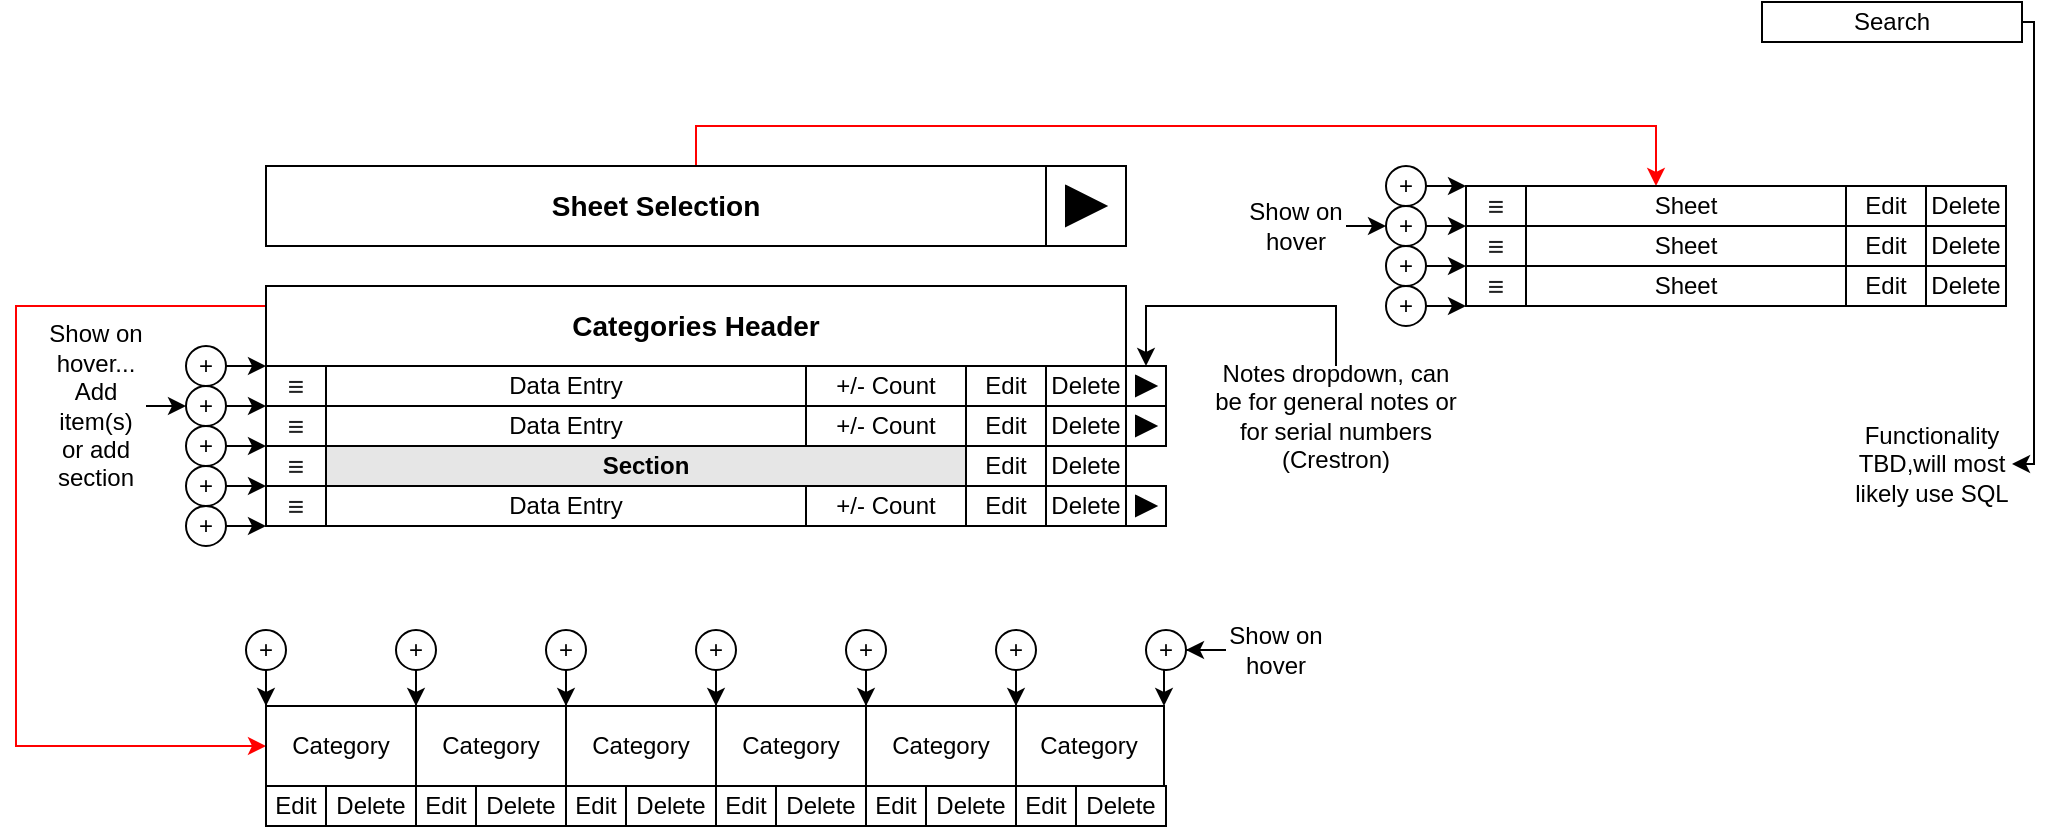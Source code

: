 <mxfile version="13.6.2" type="device"><diagram id="RHENS1DSU_hlxbDOXH_C" name="Page-1"><mxGraphModel dx="1022" dy="463" grid="0" gridSize="10" guides="1" tooltips="1" connect="1" arrows="1" fold="1" page="1" pageScale="1" pageWidth="1100" pageHeight="850" math="0" shadow="0"><root><mxCell id="0"/><mxCell id="1" parent="0"/><mxCell id="EL4wbSfKQfcHoNDGpAxY-31" style="edgeStyle=orthogonalEdgeStyle;rounded=0;orthogonalLoop=1;jettySize=auto;html=1;entryX=0.5;entryY=0;entryDx=0;entryDy=0;strokeColor=#FF0000;" parent="1" source="_UwHp0IW8KI8kmCHkKum-1" edge="1"><mxGeometry relative="1" as="geometry"><Array as="points"><mxPoint x="424" y="70"/><mxPoint x="904" y="70"/></Array><mxPoint x="904" y="100" as="targetPoint"/></mxGeometry></mxCell><mxCell id="_UwHp0IW8KI8kmCHkKum-1" value="Sheet Selection" style="rounded=0;whiteSpace=wrap;html=1;fontSize=14;fontStyle=1" parent="1" vertex="1"><mxGeometry x="209" y="90" width="390" height="40" as="geometry"/></mxCell><mxCell id="XSAtlldlIPVX3yGTOueM-1" style="edgeStyle=orthogonalEdgeStyle;rounded=0;orthogonalLoop=1;jettySize=auto;html=1;exitX=0;exitY=0.25;exitDx=0;exitDy=0;entryX=0;entryY=0.5;entryDx=0;entryDy=0;strokeColor=#FF0000;" parent="1" source="EL4wbSfKQfcHoNDGpAxY-2" target="XSAtlldlIPVX3yGTOueM-3" edge="1"><mxGeometry relative="1" as="geometry"><mxPoint x="205" y="457.5" as="targetPoint"/><Array as="points"><mxPoint x="84" y="160"/><mxPoint x="84" y="380"/></Array></mxGeometry></mxCell><mxCell id="EL4wbSfKQfcHoNDGpAxY-2" value="Categories Header" style="rounded=0;whiteSpace=wrap;html=1;fontStyle=1;fontSize=14;" parent="1" vertex="1"><mxGeometry x="209" y="150" width="430" height="40" as="geometry"/></mxCell><mxCell id="EL4wbSfKQfcHoNDGpAxY-3" value="Data Entry" style="rounded=0;whiteSpace=wrap;html=1;" parent="1" vertex="1"><mxGeometry x="239" y="190" width="240" height="20" as="geometry"/></mxCell><mxCell id="EL4wbSfKQfcHoNDGpAxY-4" value="Edit" style="rounded=0;whiteSpace=wrap;html=1;" parent="1" vertex="1"><mxGeometry x="559" y="190" width="40" height="20" as="geometry"/></mxCell><mxCell id="EL4wbSfKQfcHoNDGpAxY-5" value="Delete" style="rounded=0;whiteSpace=wrap;html=1;" parent="1" vertex="1"><mxGeometry x="599" y="190" width="40" height="20" as="geometry"/></mxCell><mxCell id="EL4wbSfKQfcHoNDGpAxY-6" value="Data Entry" style="rounded=0;whiteSpace=wrap;html=1;" parent="1" vertex="1"><mxGeometry x="239" y="210" width="240" height="20" as="geometry"/></mxCell><mxCell id="EL4wbSfKQfcHoNDGpAxY-7" value="Edit" style="rounded=0;whiteSpace=wrap;html=1;" parent="1" vertex="1"><mxGeometry x="559" y="210" width="40" height="20" as="geometry"/></mxCell><mxCell id="EL4wbSfKQfcHoNDGpAxY-8" value="Delete" style="rounded=0;whiteSpace=wrap;html=1;" parent="1" vertex="1"><mxGeometry x="599" y="210" width="40" height="20" as="geometry"/></mxCell><mxCell id="EL4wbSfKQfcHoNDGpAxY-15" value="Data Entry" style="rounded=0;whiteSpace=wrap;html=1;" parent="1" vertex="1"><mxGeometry x="239" y="250" width="240" height="20" as="geometry"/></mxCell><mxCell id="EL4wbSfKQfcHoNDGpAxY-16" value="Edit" style="rounded=0;whiteSpace=wrap;html=1;" parent="1" vertex="1"><mxGeometry x="559" y="250" width="40" height="20" as="geometry"/></mxCell><mxCell id="EL4wbSfKQfcHoNDGpAxY-17" value="Delete" style="rounded=0;whiteSpace=wrap;html=1;" parent="1" vertex="1"><mxGeometry x="599" y="250" width="40" height="20" as="geometry"/></mxCell><mxCell id="EL4wbSfKQfcHoNDGpAxY-18" value="+/- Count" style="rounded=0;whiteSpace=wrap;html=1;" parent="1" vertex="1"><mxGeometry x="479" y="190" width="80" height="20" as="geometry"/></mxCell><mxCell id="EL4wbSfKQfcHoNDGpAxY-22" value="+/- Count" style="rounded=0;whiteSpace=wrap;html=1;" parent="1" vertex="1"><mxGeometry x="479" y="250" width="80" height="20" as="geometry"/></mxCell><mxCell id="EL4wbSfKQfcHoNDGpAxY-24" value="+/- Count" style="rounded=0;whiteSpace=wrap;html=1;" parent="1" vertex="1"><mxGeometry x="479" y="210" width="80" height="20" as="geometry"/></mxCell><mxCell id="EL4wbSfKQfcHoNDGpAxY-28" value="Edit" style="rounded=0;whiteSpace=wrap;html=1;" parent="1" vertex="1"><mxGeometry x="999" y="100" width="40" height="20" as="geometry"/></mxCell><mxCell id="EL4wbSfKQfcHoNDGpAxY-29" value="Delete" style="rounded=0;whiteSpace=wrap;html=1;" parent="1" vertex="1"><mxGeometry x="1039" y="100" width="40" height="20" as="geometry"/></mxCell><mxCell id="EL4wbSfKQfcHoNDGpAxY-33" value="&lt;span style=&quot;color: rgb(32 , 33 , 34) ; font-family: sans-serif ; font-size: 14px ; background-color: rgb(255 , 255 , 255)&quot;&gt;≡&lt;/span&gt;" style="rounded=0;whiteSpace=wrap;html=1;" parent="1" vertex="1"><mxGeometry x="209" y="190" width="30" height="20" as="geometry"/></mxCell><mxCell id="EL4wbSfKQfcHoNDGpAxY-34" value="&lt;span style=&quot;color: rgb(32 , 33 , 34) ; font-family: sans-serif ; font-size: 14px ; background-color: rgb(255 , 255 , 255)&quot;&gt;≡&lt;/span&gt;" style="rounded=0;whiteSpace=wrap;html=1;" parent="1" vertex="1"><mxGeometry x="209" y="210" width="30" height="20" as="geometry"/></mxCell><mxCell id="EL4wbSfKQfcHoNDGpAxY-35" value="&lt;span style=&quot;color: rgb(32 , 33 , 34) ; font-family: sans-serif ; font-size: 14px ; background-color: rgb(255 , 255 , 255)&quot;&gt;≡&lt;/span&gt;" style="rounded=0;whiteSpace=wrap;html=1;" parent="1" vertex="1"><mxGeometry x="209" y="250" width="30" height="20" as="geometry"/></mxCell><mxCell id="EL4wbSfKQfcHoNDGpAxY-40" style="edgeStyle=orthogonalEdgeStyle;rounded=0;orthogonalLoop=1;jettySize=auto;html=1;exitX=1;exitY=0.5;exitDx=0;exitDy=0;entryX=0;entryY=0;entryDx=0;entryDy=0;" parent="1" source="EL4wbSfKQfcHoNDGpAxY-39" target="EL4wbSfKQfcHoNDGpAxY-34" edge="1"><mxGeometry relative="1" as="geometry"/></mxCell><mxCell id="EL4wbSfKQfcHoNDGpAxY-39" value="+" style="ellipse;whiteSpace=wrap;html=1;aspect=fixed;" parent="1" vertex="1"><mxGeometry x="169" y="200" width="20" height="20" as="geometry"/></mxCell><mxCell id="EL4wbSfKQfcHoNDGpAxY-41" style="edgeStyle=orthogonalEdgeStyle;rounded=0;orthogonalLoop=1;jettySize=auto;html=1;exitX=1;exitY=0.5;exitDx=0;exitDy=0;entryX=0;entryY=0;entryDx=0;entryDy=0;" parent="1" source="EL4wbSfKQfcHoNDGpAxY-42" edge="1"><mxGeometry relative="1" as="geometry"><mxPoint x="209" y="230" as="targetPoint"/></mxGeometry></mxCell><mxCell id="EL4wbSfKQfcHoNDGpAxY-42" value="+" style="ellipse;whiteSpace=wrap;html=1;aspect=fixed;" parent="1" vertex="1"><mxGeometry x="169" y="220" width="20" height="20" as="geometry"/></mxCell><mxCell id="EL4wbSfKQfcHoNDGpAxY-43" style="edgeStyle=orthogonalEdgeStyle;rounded=0;orthogonalLoop=1;jettySize=auto;html=1;exitX=1;exitY=0.5;exitDx=0;exitDy=0;entryX=0;entryY=0;entryDx=0;entryDy=0;" parent="1" source="EL4wbSfKQfcHoNDGpAxY-44" edge="1"><mxGeometry relative="1" as="geometry"><mxPoint x="209" y="250" as="targetPoint"/></mxGeometry></mxCell><mxCell id="EL4wbSfKQfcHoNDGpAxY-44" value="+" style="ellipse;whiteSpace=wrap;html=1;aspect=fixed;" parent="1" vertex="1"><mxGeometry x="169" y="240" width="20" height="20" as="geometry"/></mxCell><mxCell id="EL4wbSfKQfcHoNDGpAxY-45" style="edgeStyle=orthogonalEdgeStyle;rounded=0;orthogonalLoop=1;jettySize=auto;html=1;exitX=1;exitY=0.5;exitDx=0;exitDy=0;entryX=0;entryY=0;entryDx=0;entryDy=0;" parent="1" source="EL4wbSfKQfcHoNDGpAxY-46" edge="1"><mxGeometry relative="1" as="geometry"><mxPoint x="209" y="190" as="targetPoint"/></mxGeometry></mxCell><mxCell id="EL4wbSfKQfcHoNDGpAxY-46" value="+" style="ellipse;whiteSpace=wrap;html=1;aspect=fixed;" parent="1" vertex="1"><mxGeometry x="169" y="180" width="20" height="20" as="geometry"/></mxCell><mxCell id="EL4wbSfKQfcHoNDGpAxY-48" style="edgeStyle=orthogonalEdgeStyle;rounded=0;orthogonalLoop=1;jettySize=auto;html=1;exitX=1;exitY=0.5;exitDx=0;exitDy=0;entryX=0;entryY=0.5;entryDx=0;entryDy=0;" parent="1" source="EL4wbSfKQfcHoNDGpAxY-47" target="EL4wbSfKQfcHoNDGpAxY-39" edge="1"><mxGeometry relative="1" as="geometry"/></mxCell><mxCell id="EL4wbSfKQfcHoNDGpAxY-47" value="Show on hover...&lt;br&gt;Add item(s) or add section" style="text;html=1;strokeColor=none;fillColor=none;align=center;verticalAlign=middle;whiteSpace=wrap;rounded=0;" parent="1" vertex="1"><mxGeometry x="99" y="162.5" width="50" height="95" as="geometry"/></mxCell><mxCell id="EL4wbSfKQfcHoNDGpAxY-49" style="edgeStyle=orthogonalEdgeStyle;rounded=0;orthogonalLoop=1;jettySize=auto;html=1;exitX=1;exitY=0.5;exitDx=0;exitDy=0;entryX=0;entryY=0;entryDx=0;entryDy=0;" parent="1" source="EL4wbSfKQfcHoNDGpAxY-50" edge="1"><mxGeometry relative="1" as="geometry"><mxPoint x="809" y="120" as="targetPoint"/></mxGeometry></mxCell><mxCell id="EL4wbSfKQfcHoNDGpAxY-50" value="+" style="ellipse;whiteSpace=wrap;html=1;aspect=fixed;" parent="1" vertex="1"><mxGeometry x="769" y="110" width="20" height="20" as="geometry"/></mxCell><mxCell id="EL4wbSfKQfcHoNDGpAxY-51" style="edgeStyle=orthogonalEdgeStyle;rounded=0;orthogonalLoop=1;jettySize=auto;html=1;exitX=1;exitY=0.5;exitDx=0;exitDy=0;entryX=0;entryY=0;entryDx=0;entryDy=0;" parent="1" source="EL4wbSfKQfcHoNDGpAxY-52" edge="1"><mxGeometry relative="1" as="geometry"><mxPoint x="809" y="140" as="targetPoint"/></mxGeometry></mxCell><mxCell id="EL4wbSfKQfcHoNDGpAxY-52" value="+" style="ellipse;whiteSpace=wrap;html=1;aspect=fixed;" parent="1" vertex="1"><mxGeometry x="769" y="130" width="20" height="20" as="geometry"/></mxCell><mxCell id="EL4wbSfKQfcHoNDGpAxY-53" style="edgeStyle=orthogonalEdgeStyle;rounded=0;orthogonalLoop=1;jettySize=auto;html=1;exitX=1;exitY=0.5;exitDx=0;exitDy=0;entryX=0;entryY=0;entryDx=0;entryDy=0;" parent="1" source="EL4wbSfKQfcHoNDGpAxY-54" edge="1"><mxGeometry relative="1" as="geometry"><mxPoint x="809" y="160" as="targetPoint"/></mxGeometry></mxCell><mxCell id="EL4wbSfKQfcHoNDGpAxY-54" value="+" style="ellipse;whiteSpace=wrap;html=1;aspect=fixed;" parent="1" vertex="1"><mxGeometry x="769" y="150" width="20" height="20" as="geometry"/></mxCell><mxCell id="EL4wbSfKQfcHoNDGpAxY-55" style="edgeStyle=orthogonalEdgeStyle;rounded=0;orthogonalLoop=1;jettySize=auto;html=1;exitX=1;exitY=0.5;exitDx=0;exitDy=0;entryX=0;entryY=0;entryDx=0;entryDy=0;" parent="1" source="EL4wbSfKQfcHoNDGpAxY-56" edge="1"><mxGeometry relative="1" as="geometry"><mxPoint x="809" y="100" as="targetPoint"/></mxGeometry></mxCell><mxCell id="EL4wbSfKQfcHoNDGpAxY-56" value="+" style="ellipse;whiteSpace=wrap;html=1;aspect=fixed;" parent="1" vertex="1"><mxGeometry x="769" y="90" width="20" height="20" as="geometry"/></mxCell><mxCell id="EL4wbSfKQfcHoNDGpAxY-57" style="edgeStyle=orthogonalEdgeStyle;rounded=0;orthogonalLoop=1;jettySize=auto;html=1;exitX=1;exitY=0.5;exitDx=0;exitDy=0;entryX=0;entryY=0.5;entryDx=0;entryDy=0;" parent="1" source="EL4wbSfKQfcHoNDGpAxY-58" target="EL4wbSfKQfcHoNDGpAxY-50" edge="1"><mxGeometry relative="1" as="geometry"/></mxCell><mxCell id="EL4wbSfKQfcHoNDGpAxY-58" value="Show on hover" style="text;html=1;strokeColor=none;fillColor=none;align=center;verticalAlign=middle;whiteSpace=wrap;rounded=0;" parent="1" vertex="1"><mxGeometry x="699" y="95" width="50" height="50" as="geometry"/></mxCell><mxCell id="EL4wbSfKQfcHoNDGpAxY-60" value="Edit" style="rounded=0;whiteSpace=wrap;html=1;" parent="1" vertex="1"><mxGeometry x="999" y="120" width="40" height="20" as="geometry"/></mxCell><mxCell id="EL4wbSfKQfcHoNDGpAxY-61" value="Delete" style="rounded=0;whiteSpace=wrap;html=1;" parent="1" vertex="1"><mxGeometry x="1039" y="120" width="40" height="20" as="geometry"/></mxCell><mxCell id="EL4wbSfKQfcHoNDGpAxY-62" value="Sheet" style="rounded=0;whiteSpace=wrap;html=1;" parent="1" vertex="1"><mxGeometry x="839" y="140" width="160" height="20" as="geometry"/></mxCell><mxCell id="EL4wbSfKQfcHoNDGpAxY-63" value="Edit" style="rounded=0;whiteSpace=wrap;html=1;" parent="1" vertex="1"><mxGeometry x="999" y="140" width="40" height="20" as="geometry"/></mxCell><mxCell id="EL4wbSfKQfcHoNDGpAxY-64" value="Delete" style="rounded=0;whiteSpace=wrap;html=1;" parent="1" vertex="1"><mxGeometry x="1039" y="140" width="40" height="20" as="geometry"/></mxCell><mxCell id="EL4wbSfKQfcHoNDGpAxY-68" value="" style="rounded=0;whiteSpace=wrap;html=1;" parent="1" vertex="1"><mxGeometry x="599" y="90" width="40" height="40" as="geometry"/></mxCell><mxCell id="EL4wbSfKQfcHoNDGpAxY-69" value="" style="triangle;whiteSpace=wrap;html=1;fillColor=#000000;" parent="1" vertex="1"><mxGeometry x="609" y="100" width="20" height="20" as="geometry"/></mxCell><mxCell id="rs5mpeiaYi7JldL0CaZV-3" value="" style="rounded=0;whiteSpace=wrap;html=1;" parent="1" vertex="1"><mxGeometry x="639" y="190" width="20" height="20" as="geometry"/></mxCell><mxCell id="rs5mpeiaYi7JldL0CaZV-4" value="" style="triangle;whiteSpace=wrap;html=1;fillColor=#000000;" parent="1" vertex="1"><mxGeometry x="644" y="195" width="10" height="10" as="geometry"/></mxCell><mxCell id="rs5mpeiaYi7JldL0CaZV-5" value="" style="rounded=0;whiteSpace=wrap;html=1;" parent="1" vertex="1"><mxGeometry x="639" y="250" width="20" height="20" as="geometry"/></mxCell><mxCell id="rs5mpeiaYi7JldL0CaZV-6" value="" style="triangle;whiteSpace=wrap;html=1;fillColor=#000000;" parent="1" vertex="1"><mxGeometry x="644" y="255" width="10" height="10" as="geometry"/></mxCell><mxCell id="rs5mpeiaYi7JldL0CaZV-7" value="" style="rounded=0;whiteSpace=wrap;html=1;" parent="1" vertex="1"><mxGeometry x="639" y="210" width="20" height="20" as="geometry"/></mxCell><mxCell id="rs5mpeiaYi7JldL0CaZV-8" value="" style="triangle;whiteSpace=wrap;html=1;fillColor=#000000;" parent="1" vertex="1"><mxGeometry x="644" y="215" width="10" height="10" as="geometry"/></mxCell><mxCell id="rs5mpeiaYi7JldL0CaZV-11" style="edgeStyle=orthogonalEdgeStyle;rounded=0;orthogonalLoop=1;jettySize=auto;html=1;exitX=0.5;exitY=0;exitDx=0;exitDy=0;entryX=0.5;entryY=0;entryDx=0;entryDy=0;" parent="1" source="rs5mpeiaYi7JldL0CaZV-10" target="rs5mpeiaYi7JldL0CaZV-3" edge="1"><mxGeometry relative="1" as="geometry"><Array as="points"><mxPoint x="744" y="160"/><mxPoint x="649" y="160"/></Array></mxGeometry></mxCell><mxCell id="rs5mpeiaYi7JldL0CaZV-10" value="Notes dropdown, can be for general notes or for serial numbers (Crestron)" style="text;html=1;strokeColor=none;fillColor=none;align=center;verticalAlign=middle;whiteSpace=wrap;rounded=0;" parent="1" vertex="1"><mxGeometry x="679" y="190" width="130" height="50" as="geometry"/></mxCell><mxCell id="rs5mpeiaYi7JldL0CaZV-15" style="edgeStyle=orthogonalEdgeStyle;rounded=0;orthogonalLoop=1;jettySize=auto;html=1;exitX=1;exitY=0.5;exitDx=0;exitDy=0;entryX=0;entryY=0;entryDx=0;entryDy=0;" parent="1" source="rs5mpeiaYi7JldL0CaZV-16" edge="1"><mxGeometry relative="1" as="geometry"><mxPoint x="209" y="270" as="targetPoint"/></mxGeometry></mxCell><mxCell id="rs5mpeiaYi7JldL0CaZV-16" value="+" style="ellipse;whiteSpace=wrap;html=1;aspect=fixed;" parent="1" vertex="1"><mxGeometry x="169" y="260" width="20" height="20" as="geometry"/></mxCell><mxCell id="rs5mpeiaYi7JldL0CaZV-17" value="Section" style="rounded=0;whiteSpace=wrap;html=1;fontStyle=1;fillColor=#E6E6E6;" parent="1" vertex="1"><mxGeometry x="239" y="230" width="320" height="20" as="geometry"/></mxCell><mxCell id="rs5mpeiaYi7JldL0CaZV-18" value="Edit" style="rounded=0;whiteSpace=wrap;html=1;" parent="1" vertex="1"><mxGeometry x="559" y="230" width="40" height="20" as="geometry"/></mxCell><mxCell id="rs5mpeiaYi7JldL0CaZV-19" value="Delete" style="rounded=0;whiteSpace=wrap;html=1;" parent="1" vertex="1"><mxGeometry x="599" y="230" width="40" height="20" as="geometry"/></mxCell><mxCell id="XSAtlldlIPVX3yGTOueM-3" value="Category" style="rounded=0;whiteSpace=wrap;html=1;" parent="1" vertex="1"><mxGeometry x="209" y="360" width="75" height="40" as="geometry"/></mxCell><mxCell id="XSAtlldlIPVX3yGTOueM-6" style="edgeStyle=orthogonalEdgeStyle;rounded=0;orthogonalLoop=1;jettySize=auto;html=1;entryX=0;entryY=0;entryDx=0;entryDy=0;" parent="1" source="XSAtlldlIPVX3yGTOueM-5" target="XSAtlldlIPVX3yGTOueM-3" edge="1"><mxGeometry relative="1" as="geometry"/></mxCell><mxCell id="XSAtlldlIPVX3yGTOueM-5" value="+" style="ellipse;whiteSpace=wrap;html=1;aspect=fixed;" parent="1" vertex="1"><mxGeometry x="199" y="322" width="20" height="20" as="geometry"/></mxCell><mxCell id="XSAtlldlIPVX3yGTOueM-10" style="edgeStyle=orthogonalEdgeStyle;rounded=0;orthogonalLoop=1;jettySize=auto;html=1;entryX=1;entryY=0;entryDx=0;entryDy=0;" parent="1" source="XSAtlldlIPVX3yGTOueM-11" target="XSAtlldlIPVX3yGTOueM-3" edge="1"><mxGeometry relative="1" as="geometry"><mxPoint x="334" y="360" as="targetPoint"/></mxGeometry></mxCell><mxCell id="XSAtlldlIPVX3yGTOueM-11" value="+" style="ellipse;whiteSpace=wrap;html=1;aspect=fixed;" parent="1" vertex="1"><mxGeometry x="274" y="322" width="20" height="20" as="geometry"/></mxCell><mxCell id="XSAtlldlIPVX3yGTOueM-18" value="Category" style="rounded=0;whiteSpace=wrap;html=1;" parent="1" vertex="1"><mxGeometry x="284" y="360" width="75" height="40" as="geometry"/></mxCell><mxCell id="XSAtlldlIPVX3yGTOueM-21" style="edgeStyle=orthogonalEdgeStyle;rounded=0;orthogonalLoop=1;jettySize=auto;html=1;entryX=1;entryY=0;entryDx=0;entryDy=0;" parent="1" source="XSAtlldlIPVX3yGTOueM-22" target="XSAtlldlIPVX3yGTOueM-18" edge="1"><mxGeometry relative="1" as="geometry"><mxPoint x="355" y="342" as="targetPoint"/></mxGeometry></mxCell><mxCell id="XSAtlldlIPVX3yGTOueM-22" value="+" style="ellipse;whiteSpace=wrap;html=1;aspect=fixed;" parent="1" vertex="1"><mxGeometry x="349" y="322" width="20" height="20" as="geometry"/></mxCell><mxCell id="XSAtlldlIPVX3yGTOueM-25" value="Category" style="rounded=0;whiteSpace=wrap;html=1;" parent="1" vertex="1"><mxGeometry x="583" y="360" width="75" height="40" as="geometry"/></mxCell><mxCell id="XSAtlldlIPVX3yGTOueM-26" style="edgeStyle=orthogonalEdgeStyle;rounded=0;orthogonalLoop=1;jettySize=auto;html=1;entryX=1;entryY=0;entryDx=0;entryDy=0;" parent="1" target="XSAtlldlIPVX3yGTOueM-25" edge="1"><mxGeometry relative="1" as="geometry"><mxPoint x="654" y="342" as="targetPoint"/><mxPoint x="658" y="342" as="sourcePoint"/></mxGeometry></mxCell><mxCell id="XSAtlldlIPVX3yGTOueM-27" value="+" style="ellipse;whiteSpace=wrap;html=1;aspect=fixed;" parent="1" vertex="1"><mxGeometry x="649" y="322" width="20" height="20" as="geometry"/></mxCell><mxCell id="XSAtlldlIPVX3yGTOueM-28" value="Category" style="rounded=0;whiteSpace=wrap;html=1;" parent="1" vertex="1"><mxGeometry x="359" y="360" width="75" height="40" as="geometry"/></mxCell><mxCell id="XSAtlldlIPVX3yGTOueM-29" style="edgeStyle=orthogonalEdgeStyle;rounded=0;orthogonalLoop=1;jettySize=auto;html=1;entryX=1;entryY=0;entryDx=0;entryDy=0;" parent="1" source="XSAtlldlIPVX3yGTOueM-30" target="XSAtlldlIPVX3yGTOueM-28" edge="1"><mxGeometry relative="1" as="geometry"><mxPoint x="430" y="342" as="targetPoint"/></mxGeometry></mxCell><mxCell id="XSAtlldlIPVX3yGTOueM-30" value="+" style="ellipse;whiteSpace=wrap;html=1;aspect=fixed;" parent="1" vertex="1"><mxGeometry x="424" y="322" width="20" height="20" as="geometry"/></mxCell><mxCell id="XSAtlldlIPVX3yGTOueM-31" value="Category" style="rounded=0;whiteSpace=wrap;html=1;" parent="1" vertex="1"><mxGeometry x="434" y="360" width="75" height="40" as="geometry"/></mxCell><mxCell id="XSAtlldlIPVX3yGTOueM-32" style="edgeStyle=orthogonalEdgeStyle;rounded=0;orthogonalLoop=1;jettySize=auto;html=1;entryX=1;entryY=0;entryDx=0;entryDy=0;" parent="1" source="XSAtlldlIPVX3yGTOueM-33" target="XSAtlldlIPVX3yGTOueM-31" edge="1"><mxGeometry relative="1" as="geometry"><mxPoint x="505" y="342" as="targetPoint"/></mxGeometry></mxCell><mxCell id="XSAtlldlIPVX3yGTOueM-33" value="+" style="ellipse;whiteSpace=wrap;html=1;aspect=fixed;" parent="1" vertex="1"><mxGeometry x="499" y="322" width="20" height="20" as="geometry"/></mxCell><mxCell id="XSAtlldlIPVX3yGTOueM-34" value="Category" style="rounded=0;whiteSpace=wrap;html=1;" parent="1" vertex="1"><mxGeometry x="509" y="360" width="75" height="40" as="geometry"/></mxCell><mxCell id="XSAtlldlIPVX3yGTOueM-35" style="edgeStyle=orthogonalEdgeStyle;rounded=0;orthogonalLoop=1;jettySize=auto;html=1;entryX=1;entryY=0;entryDx=0;entryDy=0;" parent="1" source="XSAtlldlIPVX3yGTOueM-36" target="XSAtlldlIPVX3yGTOueM-34" edge="1"><mxGeometry relative="1" as="geometry"><mxPoint x="580" y="342" as="targetPoint"/></mxGeometry></mxCell><mxCell id="XSAtlldlIPVX3yGTOueM-36" value="+" style="ellipse;whiteSpace=wrap;html=1;aspect=fixed;" parent="1" vertex="1"><mxGeometry x="574" y="322" width="20" height="20" as="geometry"/></mxCell><mxCell id="XSAtlldlIPVX3yGTOueM-41" value="Edit" style="rounded=0;whiteSpace=wrap;html=1;" parent="1" vertex="1"><mxGeometry x="209" y="400" width="30" height="20" as="geometry"/></mxCell><mxCell id="XSAtlldlIPVX3yGTOueM-42" value="Delete" style="rounded=0;whiteSpace=wrap;html=1;" parent="1" vertex="1"><mxGeometry x="239" y="400" width="45" height="20" as="geometry"/></mxCell><mxCell id="XSAtlldlIPVX3yGTOueM-43" value="Edit" style="rounded=0;whiteSpace=wrap;html=1;" parent="1" vertex="1"><mxGeometry x="284" y="400" width="30" height="20" as="geometry"/></mxCell><mxCell id="XSAtlldlIPVX3yGTOueM-44" value="Delete" style="rounded=0;whiteSpace=wrap;html=1;" parent="1" vertex="1"><mxGeometry x="314" y="400" width="45" height="20" as="geometry"/></mxCell><mxCell id="XSAtlldlIPVX3yGTOueM-45" value="Edit" style="rounded=0;whiteSpace=wrap;html=1;" parent="1" vertex="1"><mxGeometry x="359" y="400" width="30" height="20" as="geometry"/></mxCell><mxCell id="XSAtlldlIPVX3yGTOueM-46" value="Delete" style="rounded=0;whiteSpace=wrap;html=1;" parent="1" vertex="1"><mxGeometry x="389" y="400" width="45" height="20" as="geometry"/></mxCell><mxCell id="XSAtlldlIPVX3yGTOueM-47" value="Edit" style="rounded=0;whiteSpace=wrap;html=1;" parent="1" vertex="1"><mxGeometry x="434" y="400" width="30" height="20" as="geometry"/></mxCell><mxCell id="XSAtlldlIPVX3yGTOueM-48" value="Delete" style="rounded=0;whiteSpace=wrap;html=1;" parent="1" vertex="1"><mxGeometry x="464" y="400" width="45" height="20" as="geometry"/></mxCell><mxCell id="XSAtlldlIPVX3yGTOueM-49" value="Edit" style="rounded=0;whiteSpace=wrap;html=1;" parent="1" vertex="1"><mxGeometry x="509" y="400" width="30" height="20" as="geometry"/></mxCell><mxCell id="XSAtlldlIPVX3yGTOueM-50" value="Delete" style="rounded=0;whiteSpace=wrap;html=1;" parent="1" vertex="1"><mxGeometry x="539" y="400" width="45" height="20" as="geometry"/></mxCell><mxCell id="XSAtlldlIPVX3yGTOueM-51" value="Edit" style="rounded=0;whiteSpace=wrap;html=1;" parent="1" vertex="1"><mxGeometry x="584" y="400" width="30" height="20" as="geometry"/></mxCell><mxCell id="XSAtlldlIPVX3yGTOueM-52" value="Delete" style="rounded=0;whiteSpace=wrap;html=1;" parent="1" vertex="1"><mxGeometry x="614" y="400" width="45" height="20" as="geometry"/></mxCell><mxCell id="XSAtlldlIPVX3yGTOueM-57" style="edgeStyle=orthogonalEdgeStyle;rounded=0;orthogonalLoop=1;jettySize=auto;html=1;entryX=1;entryY=0.5;entryDx=0;entryDy=0;" parent="1" source="XSAtlldlIPVX3yGTOueM-54" target="XSAtlldlIPVX3yGTOueM-27" edge="1"><mxGeometry relative="1" as="geometry"/></mxCell><mxCell id="XSAtlldlIPVX3yGTOueM-54" value="Show on hover" style="text;html=1;strokeColor=none;fillColor=none;align=center;verticalAlign=middle;whiteSpace=wrap;rounded=0;" parent="1" vertex="1"><mxGeometry x="689" y="307" width="50" height="50" as="geometry"/></mxCell><mxCell id="bazmbLEesQbwMwiI7Dm1-2" value="" style="edgeStyle=orthogonalEdgeStyle;rounded=0;orthogonalLoop=1;jettySize=auto;html=1;exitX=1;exitY=0.5;exitDx=0;exitDy=0;" parent="1" source="bazmbLEesQbwMwiI7Dm1-1" target="bazmbLEesQbwMwiI7Dm1-3" edge="1"><mxGeometry relative="1" as="geometry"><Array as="points"><mxPoint x="1093" y="18"/><mxPoint x="1093" y="239"/></Array></mxGeometry></mxCell><mxCell id="bazmbLEesQbwMwiI7Dm1-1" value="Search" style="rounded=0;whiteSpace=wrap;html=1;" parent="1" vertex="1"><mxGeometry x="957" y="8" width="130" height="20" as="geometry"/></mxCell><mxCell id="bazmbLEesQbwMwiI7Dm1-3" value="Functionality TBD,will most likely use SQL" style="text;html=1;strokeColor=none;fillColor=none;align=center;verticalAlign=middle;whiteSpace=wrap;rounded=0;" parent="1" vertex="1"><mxGeometry x="1002" y="208" width="80" height="62" as="geometry"/></mxCell><mxCell id="ElCESCqnGHOmbXSP9Mv_-1" value="&lt;span style=&quot;color: rgb(32 , 33 , 34) ; font-family: sans-serif ; font-size: 14px ; background-color: rgb(255 , 255 , 255)&quot;&gt;≡&lt;/span&gt;" style="rounded=0;whiteSpace=wrap;html=1;" vertex="1" parent="1"><mxGeometry x="809" y="140" width="30" height="20" as="geometry"/></mxCell><mxCell id="ElCESCqnGHOmbXSP9Mv_-2" value="Sheet" style="rounded=0;whiteSpace=wrap;html=1;" vertex="1" parent="1"><mxGeometry x="839" y="100" width="160" height="20" as="geometry"/></mxCell><mxCell id="ElCESCqnGHOmbXSP9Mv_-3" value="&lt;span style=&quot;color: rgb(32 , 33 , 34) ; font-family: sans-serif ; font-size: 14px ; background-color: rgb(255 , 255 , 255)&quot;&gt;≡&lt;/span&gt;" style="rounded=0;whiteSpace=wrap;html=1;" vertex="1" parent="1"><mxGeometry x="809" y="100" width="30" height="20" as="geometry"/></mxCell><mxCell id="ElCESCqnGHOmbXSP9Mv_-4" value="Sheet" style="rounded=0;whiteSpace=wrap;html=1;" vertex="1" parent="1"><mxGeometry x="839" y="120" width="160" height="20" as="geometry"/></mxCell><mxCell id="ElCESCqnGHOmbXSP9Mv_-5" value="&lt;span style=&quot;color: rgb(32 , 33 , 34) ; font-family: sans-serif ; font-size: 14px ; background-color: rgb(255 , 255 , 255)&quot;&gt;≡&lt;/span&gt;" style="rounded=0;whiteSpace=wrap;html=1;" vertex="1" parent="1"><mxGeometry x="809" y="120" width="30" height="20" as="geometry"/></mxCell><mxCell id="ElCESCqnGHOmbXSP9Mv_-6" value="&lt;span style=&quot;color: rgb(32 , 33 , 34) ; font-family: sans-serif ; font-size: 14px ; background-color: rgb(255 , 255 , 255)&quot;&gt;≡&lt;/span&gt;" style="rounded=0;whiteSpace=wrap;html=1;" vertex="1" parent="1"><mxGeometry x="209" y="230" width="30" height="20" as="geometry"/></mxCell></root></mxGraphModel></diagram></mxfile>